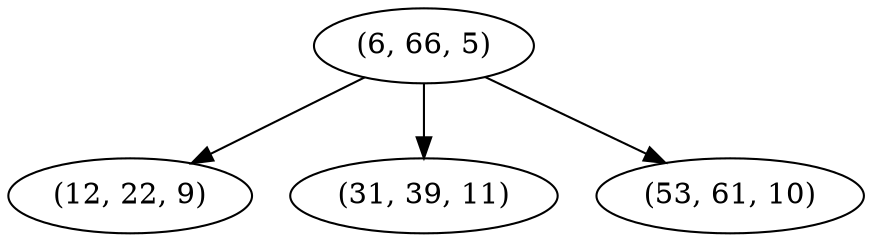 digraph tree {
    "(6, 66, 5)";
    "(12, 22, 9)";
    "(31, 39, 11)";
    "(53, 61, 10)";
    "(6, 66, 5)" -> "(12, 22, 9)";
    "(6, 66, 5)" -> "(31, 39, 11)";
    "(6, 66, 5)" -> "(53, 61, 10)";
}
